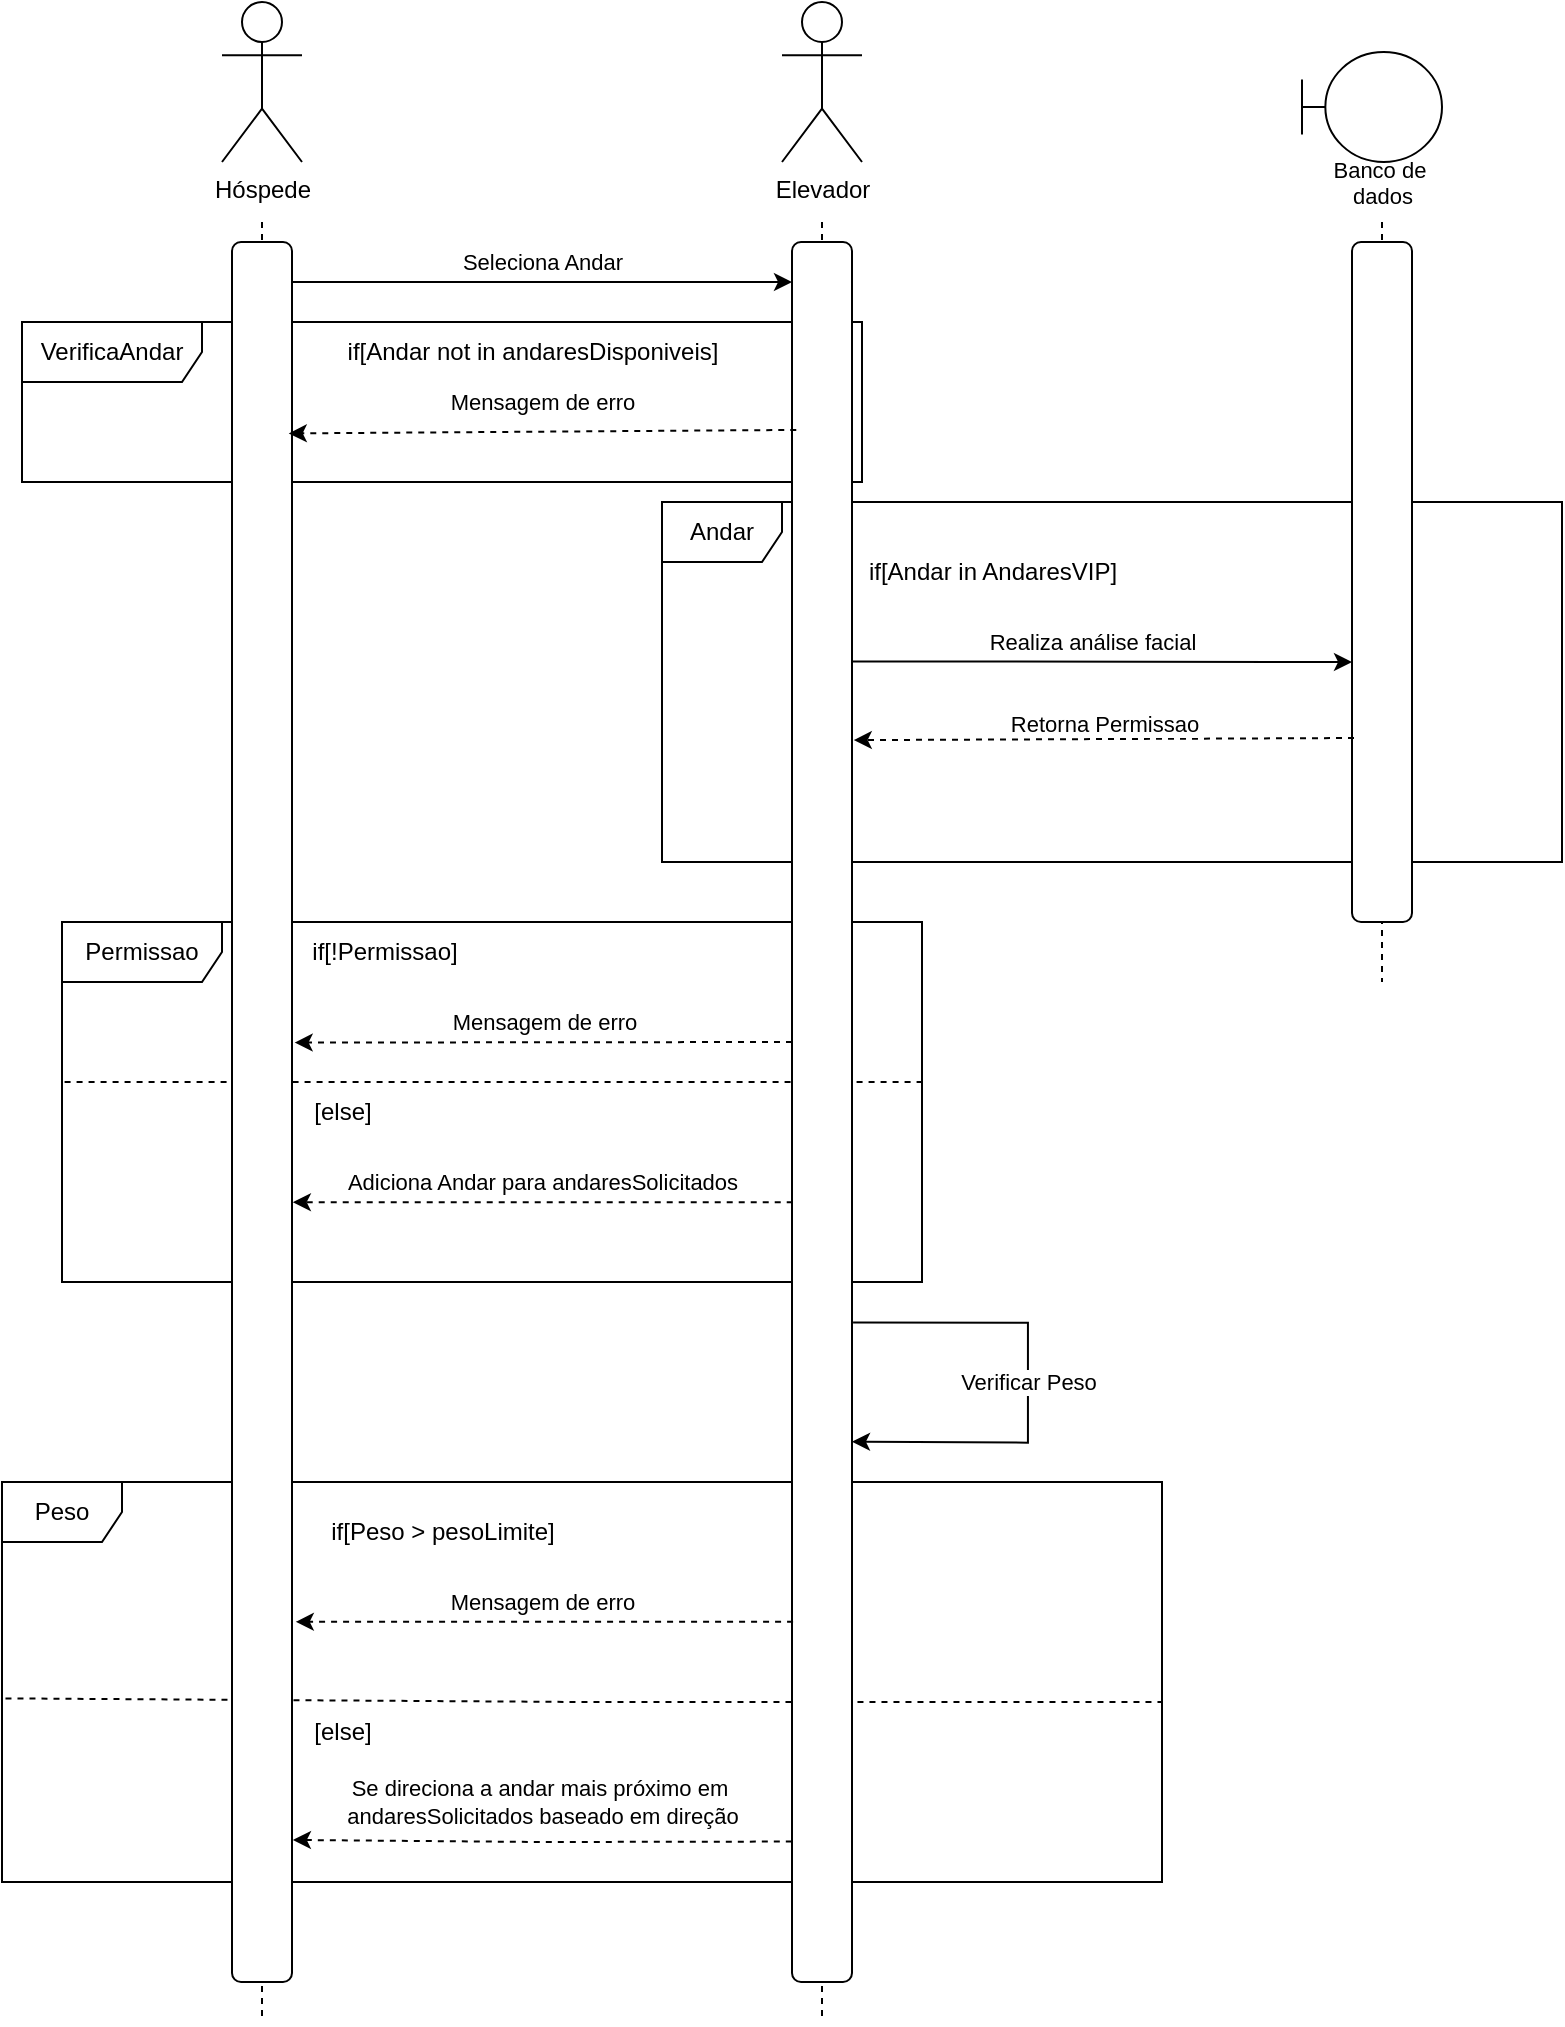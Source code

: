<mxfile version="24.8.6">
  <diagram name="Página-1" id="ndIE9iRu-5RsDKBhaJrT">
    <mxGraphModel dx="1024" dy="551" grid="1" gridSize="10" guides="1" tooltips="1" connect="1" arrows="1" fold="1" page="1" pageScale="1" pageWidth="827" pageHeight="1169" math="0" shadow="0">
      <root>
        <mxCell id="0" />
        <mxCell id="1" parent="0" />
        <mxCell id="EAjG66n4U_kq2L5824By-13" value="VerificaAndar" style="shape=umlFrame;whiteSpace=wrap;html=1;pointerEvents=0;width=90;height=30;" vertex="1" parent="1">
          <mxGeometry x="20" y="270" width="420" height="80" as="geometry" />
        </mxCell>
        <mxCell id="EAjG66n4U_kq2L5824By-7" value="" style="endArrow=none;html=1;rounded=0;exitX=0.003;exitY=0.541;exitDx=0;exitDy=0;exitPerimeter=0;dashed=1;" edge="1" parent="1" source="EAjG66n4U_kq2L5824By-5">
          <mxGeometry width="50" height="50" relative="1" as="geometry">
            <mxPoint x="460" y="820" as="sourcePoint" />
            <mxPoint x="590" y="960" as="targetPoint" />
            <Array as="points">
              <mxPoint x="300" y="960" />
            </Array>
          </mxGeometry>
        </mxCell>
        <mxCell id="EAjG66n4U_kq2L5824By-5" value="Peso" style="shape=umlFrame;whiteSpace=wrap;html=1;pointerEvents=0;" vertex="1" parent="1">
          <mxGeometry x="10" y="850" width="580" height="200" as="geometry" />
        </mxCell>
        <mxCell id="94Sxvm2VLyfUZKXNGgCt-1" value="Andar" style="shape=umlFrame;whiteSpace=wrap;html=1;pointerEvents=0;" parent="1" vertex="1">
          <mxGeometry x="340" y="360" width="450" height="180" as="geometry" />
        </mxCell>
        <mxCell id="MVGgcwuGfcrAvFL7aOCa-16" value="" style="endArrow=none;html=1;rounded=0;exitX=0.005;exitY=0.422;exitDx=0;exitDy=0;exitPerimeter=0;entryX=1.002;entryY=0.422;entryDx=0;entryDy=0;entryPerimeter=0;dashed=1;" parent="1" edge="1">
          <mxGeometry width="50" height="50" relative="1" as="geometry">
            <mxPoint x="41.29" y="650" as="sourcePoint" />
            <mxPoint x="470.0" y="650" as="targetPoint" />
          </mxGeometry>
        </mxCell>
        <mxCell id="MVGgcwuGfcrAvFL7aOCa-14" value="Permissao" style="shape=umlFrame;whiteSpace=wrap;html=1;pointerEvents=0;width=80;height=30;" parent="1" vertex="1">
          <mxGeometry x="40" y="570" width="430" height="180" as="geometry" />
        </mxCell>
        <mxCell id="MVGgcwuGfcrAvFL7aOCa-1" style="edgeStyle=orthogonalEdgeStyle;rounded=0;orthogonalLoop=1;jettySize=auto;html=1;endArrow=none;endFill=0;dashed=1;" parent="1" edge="1">
          <mxGeometry relative="1" as="geometry">
            <mxPoint x="140" y="1120" as="targetPoint" />
            <mxPoint x="140" y="220" as="sourcePoint" />
          </mxGeometry>
        </mxCell>
        <mxCell id="MVGgcwuGfcrAvFL7aOCa-2" value="Hóspede" style="shape=umlActor;verticalLabelPosition=bottom;verticalAlign=top;html=1;outlineConnect=0;" parent="1" vertex="1">
          <mxGeometry x="120" y="110" width="40" height="80" as="geometry" />
        </mxCell>
        <mxCell id="MVGgcwuGfcrAvFL7aOCa-3" value="" style="rounded=1;whiteSpace=wrap;html=1;" parent="1" vertex="1">
          <mxGeometry x="125" y="230" width="30" height="870" as="geometry" />
        </mxCell>
        <mxCell id="MVGgcwuGfcrAvFL7aOCa-5" style="edgeStyle=orthogonalEdgeStyle;rounded=0;orthogonalLoop=1;jettySize=auto;html=1;endArrow=none;endFill=0;dashed=1;" parent="1" edge="1">
          <mxGeometry relative="1" as="geometry">
            <mxPoint x="420" y="1120" as="targetPoint" />
            <mxPoint x="420" y="220" as="sourcePoint" />
          </mxGeometry>
        </mxCell>
        <mxCell id="MVGgcwuGfcrAvFL7aOCa-6" value="Elevador" style="shape=umlActor;verticalLabelPosition=bottom;verticalAlign=top;html=1;outlineConnect=0;" parent="1" vertex="1">
          <mxGeometry x="400" y="110" width="40" height="80" as="geometry" />
        </mxCell>
        <mxCell id="MVGgcwuGfcrAvFL7aOCa-7" value="" style="rounded=1;whiteSpace=wrap;html=1;" parent="1" vertex="1">
          <mxGeometry x="405" y="230" width="30" height="870" as="geometry" />
        </mxCell>
        <mxCell id="MVGgcwuGfcrAvFL7aOCa-9" style="edgeStyle=orthogonalEdgeStyle;rounded=0;orthogonalLoop=1;jettySize=auto;html=1;endArrow=none;endFill=0;dashed=1;" parent="1" edge="1">
          <mxGeometry relative="1" as="geometry">
            <mxPoint x="700" y="600" as="targetPoint" />
            <mxPoint x="700" y="220" as="sourcePoint" />
          </mxGeometry>
        </mxCell>
        <mxCell id="MVGgcwuGfcrAvFL7aOCa-11" value="" style="rounded=1;whiteSpace=wrap;html=1;" parent="1" vertex="1">
          <mxGeometry x="685" y="230" width="30" height="340" as="geometry" />
        </mxCell>
        <mxCell id="MVGgcwuGfcrAvFL7aOCa-13" value="Mensagem de erro" style="endArrow=classic;html=1;rounded=0;entryX=1.011;entryY=0.442;entryDx=0;entryDy=0;entryPerimeter=0;dashed=1;" parent="1" edge="1">
          <mxGeometry x="-0.005" y="-10" width="50" height="50" relative="1" as="geometry">
            <mxPoint x="405" y="630" as="sourcePoint" />
            <mxPoint x="156.33" y="630.28" as="targetPoint" />
            <mxPoint as="offset" />
          </mxGeometry>
        </mxCell>
        <mxCell id="MVGgcwuGfcrAvFL7aOCa-15" value="if[!Permissao]" style="text;html=1;align=center;verticalAlign=middle;resizable=0;points=[];autosize=1;strokeColor=none;fillColor=none;" parent="1" vertex="1">
          <mxGeometry x="151.33" y="570" width="100" height="30" as="geometry" />
        </mxCell>
        <mxCell id="MVGgcwuGfcrAvFL7aOCa-17" value="[else]" style="text;html=1;align=center;verticalAlign=middle;resizable=0;points=[];autosize=1;strokeColor=none;fillColor=none;" parent="1" vertex="1">
          <mxGeometry x="155" y="650" width="50" height="30" as="geometry" />
        </mxCell>
        <mxCell id="MVGgcwuGfcrAvFL7aOCa-18" value="Adiciona Andar para andaresSolicitados" style="endArrow=classic;html=1;rounded=0;entryX=1.014;entryY=0.912;entryDx=0;entryDy=0;entryPerimeter=0;exitX=0.012;exitY=0.912;exitDx=0;exitDy=0;exitPerimeter=0;dashed=1;" parent="1" edge="1">
          <mxGeometry x="0.003" y="-10" width="50" height="50" relative="1" as="geometry">
            <mxPoint x="405.36" y="710.08" as="sourcePoint" />
            <mxPoint x="155.42" y="710.08" as="targetPoint" />
            <mxPoint as="offset" />
          </mxGeometry>
        </mxCell>
        <mxCell id="MVGgcwuGfcrAvFL7aOCa-19" value="" style="shape=umlBoundary;whiteSpace=wrap;html=1;" parent="1" vertex="1">
          <mxGeometry x="660" y="135" width="70" height="55" as="geometry" />
        </mxCell>
        <mxCell id="MVGgcwuGfcrAvFL7aOCa-20" value="&lt;font style=&quot;font-size: 11px;&quot;&gt;Banco de&amp;nbsp;&lt;/font&gt;&lt;div style=&quot;font-size: 11px;&quot;&gt;&lt;font style=&quot;font-size: 11px;&quot;&gt;dados&lt;/font&gt;&lt;/div&gt;" style="text;html=1;align=center;verticalAlign=middle;resizable=0;points=[];autosize=1;strokeColor=none;fillColor=none;" parent="1" vertex="1">
          <mxGeometry x="665" y="180" width="70" height="40" as="geometry" />
        </mxCell>
        <mxCell id="94Sxvm2VLyfUZKXNGgCt-2" value="if[Andar in AndaresVIP]" style="text;html=1;align=center;verticalAlign=middle;resizable=0;points=[];autosize=1;strokeColor=none;fillColor=none;" parent="1" vertex="1">
          <mxGeometry x="430" y="380" width="150" height="30" as="geometry" />
        </mxCell>
        <mxCell id="EAjG66n4U_kq2L5824By-1" value="Seleciona Andar" style="endArrow=classic;html=1;rounded=0;exitX=1.022;exitY=0.087;exitDx=0;exitDy=0;exitPerimeter=0;entryX=0.031;entryY=0.088;entryDx=0;entryDy=0;entryPerimeter=0;" edge="1" parent="1">
          <mxGeometry x="-0.006" y="10" width="50" height="50" relative="1" as="geometry">
            <mxPoint x="155" y="250" as="sourcePoint" />
            <mxPoint x="405" y="250" as="targetPoint" />
            <mxPoint as="offset" />
          </mxGeometry>
        </mxCell>
        <mxCell id="EAjG66n4U_kq2L5824By-2" value="Realiza análise facial" style="endArrow=classic;html=1;rounded=0;exitX=1;exitY=0.085;exitDx=0;exitDy=0;exitPerimeter=0;entryX=0;entryY=0.206;entryDx=0;entryDy=0;entryPerimeter=0;" edge="1" parent="1">
          <mxGeometry x="-0.04" y="10" width="50" height="50" relative="1" as="geometry">
            <mxPoint x="435" y="439.7" as="sourcePoint" />
            <mxPoint x="685" y="440" as="targetPoint" />
            <mxPoint as="offset" />
          </mxGeometry>
        </mxCell>
        <mxCell id="EAjG66n4U_kq2L5824By-3" value="Retorna Permissao" style="endArrow=classic;html=1;rounded=0;exitX=0.028;exitY=0.317;exitDx=0;exitDy=0;exitPerimeter=0;dashed=1;entryX=1.029;entryY=0.133;entryDx=0;entryDy=0;entryPerimeter=0;" edge="1" parent="1">
          <mxGeometry x="-0.0" y="-8" width="50" height="50" relative="1" as="geometry">
            <mxPoint x="686" y="478" as="sourcePoint" />
            <mxPoint x="435.87" y="479.06" as="targetPoint" />
            <mxPoint as="offset" />
          </mxGeometry>
        </mxCell>
        <mxCell id="EAjG66n4U_kq2L5824By-4" value="Verificar Peso" style="endArrow=classic;html=1;rounded=0;entryX=0.901;entryY=0.597;entryDx=0;entryDy=0;entryPerimeter=0;exitX=1.018;exitY=0.621;exitDx=0;exitDy=0;exitPerimeter=0;" edge="1" parent="1" source="MVGgcwuGfcrAvFL7aOCa-7">
          <mxGeometry width="50" height="50" relative="1" as="geometry">
            <mxPoint x="440" y="770" as="sourcePoint" />
            <mxPoint x="435" y="829.86" as="targetPoint" />
            <Array as="points">
              <mxPoint x="522.97" y="770.32" />
              <mxPoint x="522.97" y="830.32" />
            </Array>
          </mxGeometry>
        </mxCell>
        <mxCell id="EAjG66n4U_kq2L5824By-6" value="if[Peso &amp;gt; pesoLimite]" style="text;html=1;align=center;verticalAlign=middle;resizable=0;points=[];autosize=1;strokeColor=none;fillColor=none;" vertex="1" parent="1">
          <mxGeometry x="160" y="860" width="140" height="30" as="geometry" />
        </mxCell>
        <mxCell id="EAjG66n4U_kq2L5824By-8" value="[else]" style="text;html=1;align=center;verticalAlign=middle;resizable=0;points=[];autosize=1;strokeColor=none;fillColor=none;" vertex="1" parent="1">
          <mxGeometry x="155" y="960" width="50" height="30" as="geometry" />
        </mxCell>
        <mxCell id="EAjG66n4U_kq2L5824By-9" value="Mensagem de erro" style="endArrow=classic;html=1;rounded=0;exitX=0.018;exitY=0.695;exitDx=0;exitDy=0;exitPerimeter=0;entryX=1.063;entryY=0.695;entryDx=0;entryDy=0;entryPerimeter=0;dashed=1;" edge="1" parent="1">
          <mxGeometry x="0.01" y="-10" width="50" height="50" relative="1" as="geometry">
            <mxPoint x="405.54" y="919.9" as="sourcePoint" />
            <mxPoint x="156.89" y="919.9" as="targetPoint" />
            <mxPoint as="offset" />
          </mxGeometry>
        </mxCell>
        <mxCell id="EAjG66n4U_kq2L5824By-10" value="Se direciona a andar mais próximo em&amp;nbsp;&lt;div&gt;andaresSolicitados baseado em direção&lt;/div&gt;" style="endArrow=classic;html=1;rounded=0;exitX=-0.003;exitY=0.829;exitDx=0;exitDy=0;exitPerimeter=0;entryX=1.015;entryY=0.828;entryDx=0;entryDy=0;entryPerimeter=0;dashed=1;" edge="1" parent="1">
          <mxGeometry x="-0.001" y="-20" width="50" height="50" relative="1" as="geometry">
            <mxPoint x="404.91" y="1029.78" as="sourcePoint" />
            <mxPoint x="155.45" y="1028.96" as="targetPoint" />
            <Array as="points">
              <mxPoint x="280" y="1030" />
            </Array>
            <mxPoint as="offset" />
          </mxGeometry>
        </mxCell>
        <mxCell id="EAjG66n4U_kq2L5824By-15" value="if[Andar not in andaresDisponiveis]" style="text;html=1;align=center;verticalAlign=middle;resizable=0;points=[];autosize=1;strokeColor=none;fillColor=none;" vertex="1" parent="1">
          <mxGeometry x="170" y="270" width="210" height="30" as="geometry" />
        </mxCell>
        <mxCell id="EAjG66n4U_kq2L5824By-16" value="Mensagem de erro" style="endArrow=classic;html=1;rounded=0;entryX=0.946;entryY=0.11;entryDx=0;entryDy=0;entryPerimeter=0;exitX=0.071;exitY=0.108;exitDx=0;exitDy=0;exitPerimeter=0;dashed=1;" edge="1" parent="1" source="MVGgcwuGfcrAvFL7aOCa-7" target="MVGgcwuGfcrAvFL7aOCa-3">
          <mxGeometry x="0.001" y="-15" width="50" height="50" relative="1" as="geometry">
            <mxPoint x="540" y="430" as="sourcePoint" />
            <mxPoint x="590" y="380" as="targetPoint" />
            <mxPoint as="offset" />
          </mxGeometry>
        </mxCell>
      </root>
    </mxGraphModel>
  </diagram>
</mxfile>
